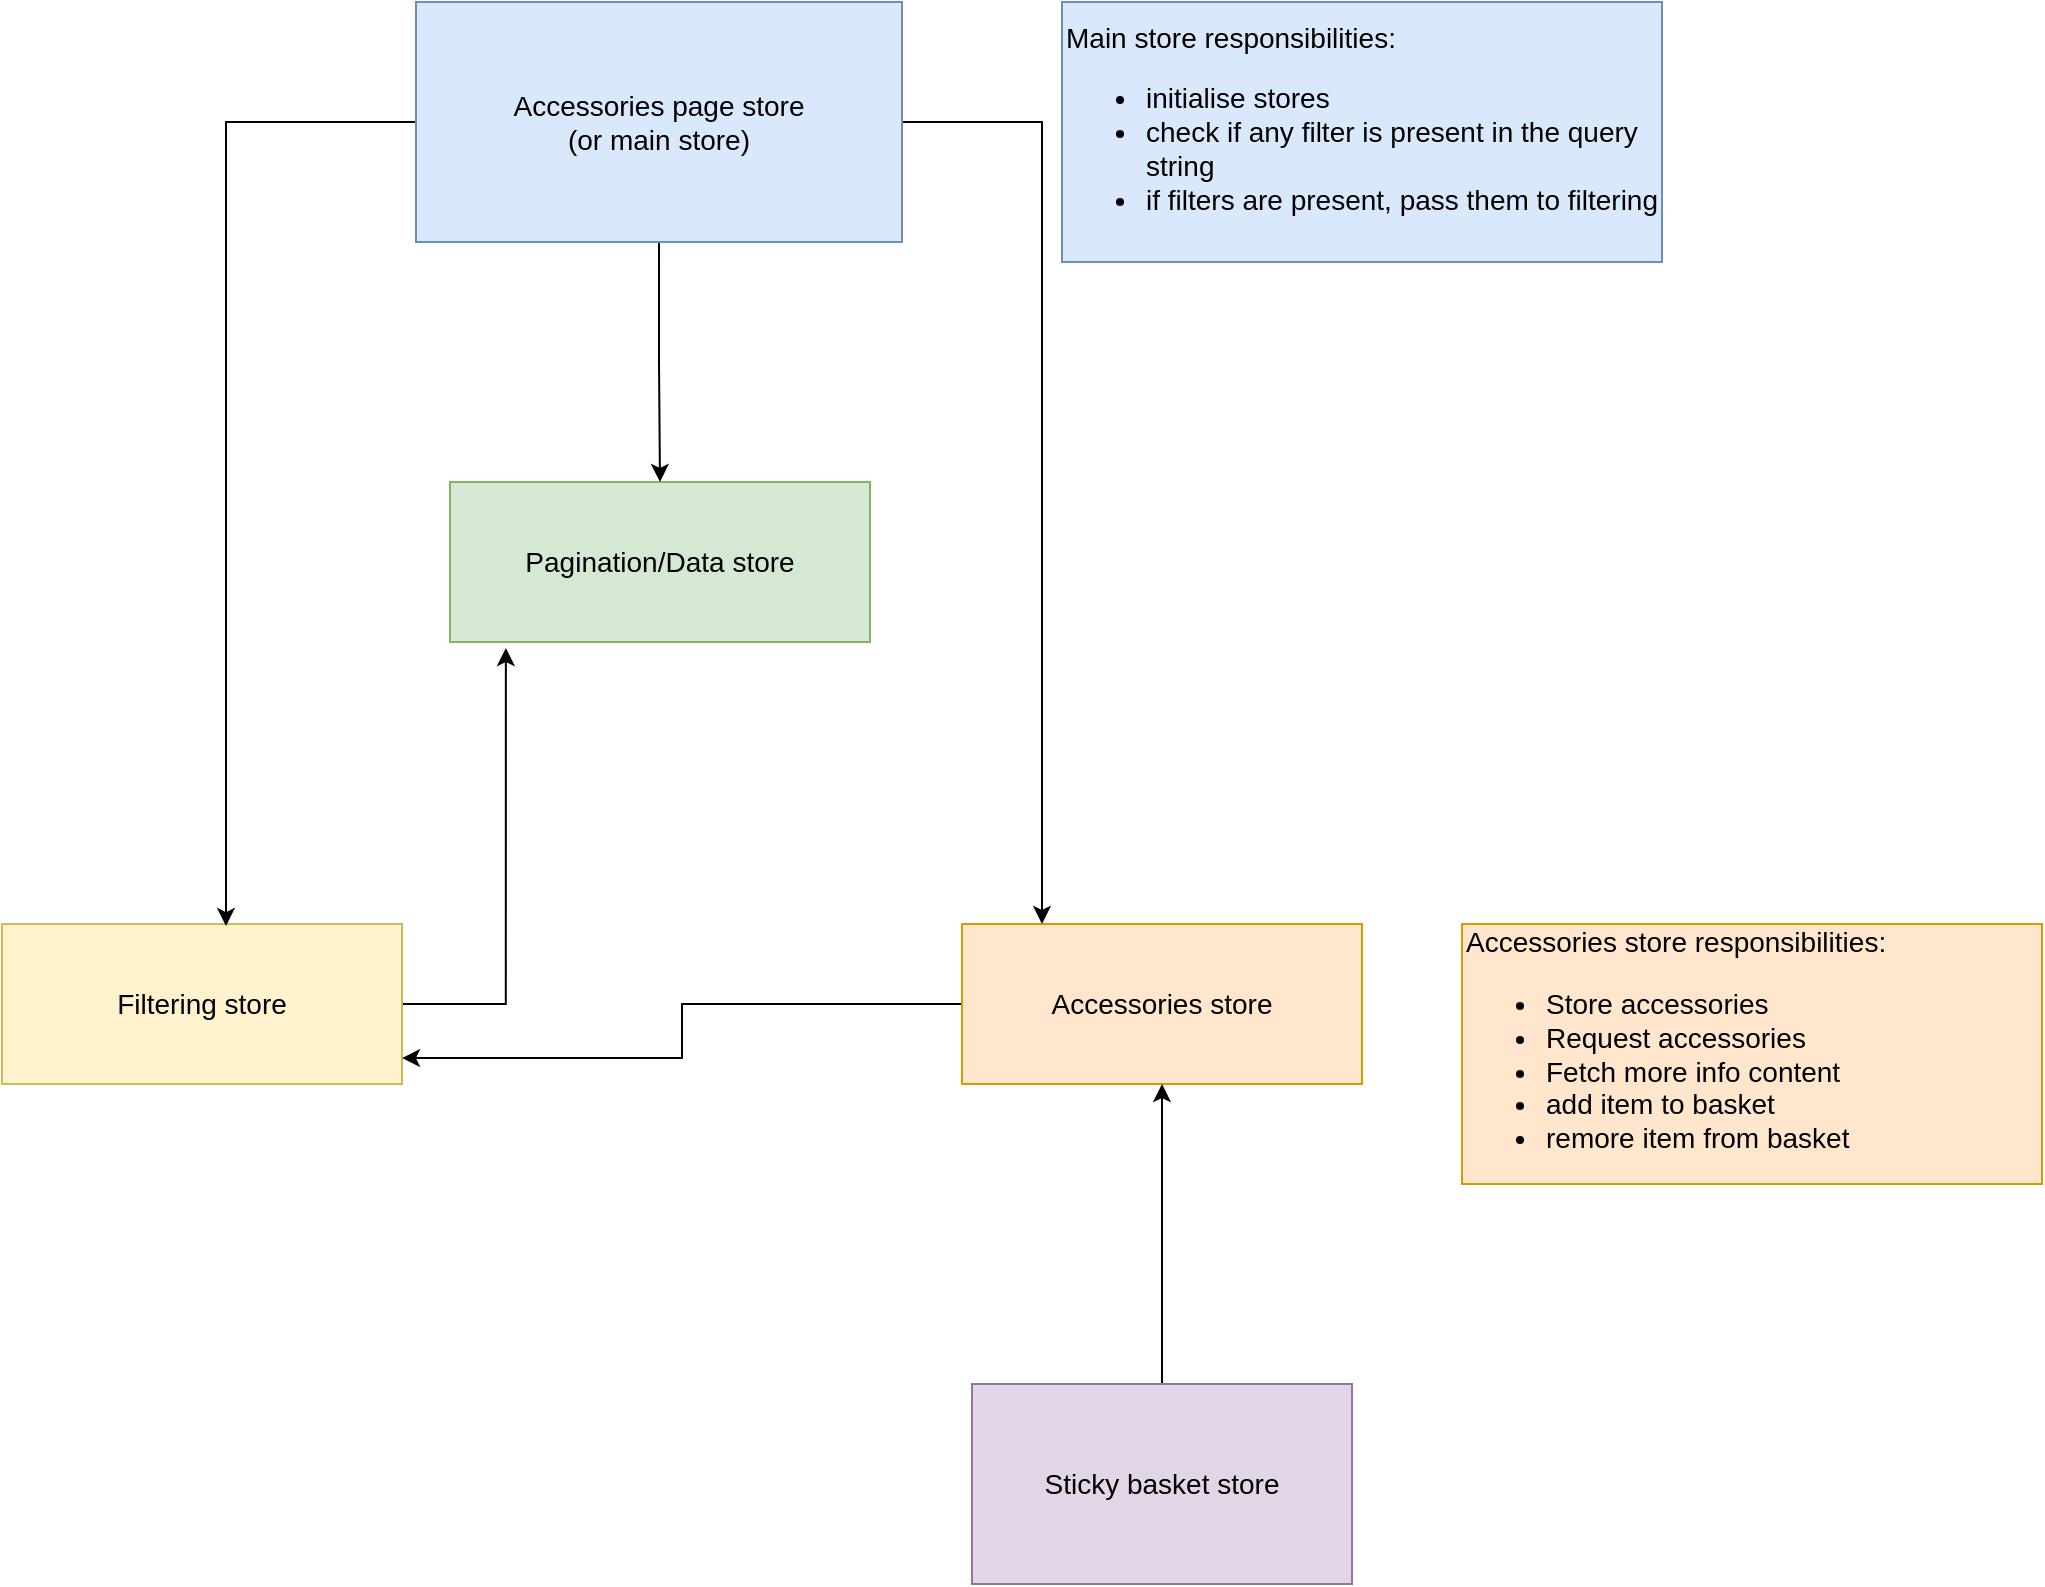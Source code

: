 <mxfile version="13.10.0" type="github">
  <diagram id="prtHgNgQTEPvFCAcTncT" name="Page-1">
    <mxGraphModel dx="2066" dy="1154" grid="1" gridSize="10" guides="1" tooltips="1" connect="1" arrows="1" fold="1" page="1" pageScale="1" pageWidth="827" pageHeight="1169" math="0" shadow="0">
      <root>
        <mxCell id="0" />
        <mxCell id="1" parent="0" />
        <mxCell id="7Ce21E6pJZC-Ax0Yo5jJ-1" value="Pagination/Data store" style="rounded=0;whiteSpace=wrap;html=1;fillColor=#d5e8d4;strokeColor=#82b366;fontSize=14;" vertex="1" parent="1">
          <mxGeometry x="304" y="290" width="210" height="80" as="geometry" />
        </mxCell>
        <mxCell id="7Ce21E6pJZC-Ax0Yo5jJ-4" style="edgeStyle=orthogonalEdgeStyle;rounded=0;orthogonalLoop=1;jettySize=auto;html=1;entryX=0.133;entryY=1.038;entryDx=0;entryDy=0;entryPerimeter=0;" edge="1" parent="1" source="7Ce21E6pJZC-Ax0Yo5jJ-2" target="7Ce21E6pJZC-Ax0Yo5jJ-1">
          <mxGeometry relative="1" as="geometry" />
        </mxCell>
        <mxCell id="7Ce21E6pJZC-Ax0Yo5jJ-2" value="Filtering store" style="rounded=0;whiteSpace=wrap;html=1;fillColor=#fff2cc;strokeColor=#d6b656;fontSize=14;" vertex="1" parent="1">
          <mxGeometry x="80" y="511" width="200" height="80" as="geometry" />
        </mxCell>
        <mxCell id="7Ce21E6pJZC-Ax0Yo5jJ-5" style="edgeStyle=orthogonalEdgeStyle;rounded=0;orthogonalLoop=1;jettySize=auto;html=1;entryX=1;entryY=0.838;entryDx=0;entryDy=0;entryPerimeter=0;" edge="1" parent="1" source="7Ce21E6pJZC-Ax0Yo5jJ-3" target="7Ce21E6pJZC-Ax0Yo5jJ-2">
          <mxGeometry relative="1" as="geometry" />
        </mxCell>
        <mxCell id="7Ce21E6pJZC-Ax0Yo5jJ-3" value="Accessories store" style="rounded=0;whiteSpace=wrap;html=1;fillColor=#ffe6cc;strokeColor=#d79b00;fontSize=14;" vertex="1" parent="1">
          <mxGeometry x="560" y="511" width="200" height="80" as="geometry" />
        </mxCell>
        <mxCell id="7Ce21E6pJZC-Ax0Yo5jJ-6" value="&lt;div&gt;&lt;span style=&quot;font-size: 14px&quot;&gt;Accessories store responsibilities:&lt;/span&gt;&lt;/div&gt;&lt;ul style=&quot;font-size: 14px&quot;&gt;&lt;li&gt;Store accessories&lt;/li&gt;&lt;li&gt;Request accessories&lt;/li&gt;&lt;li&gt;Fetch more info content&lt;/li&gt;&lt;li&gt;add item to basket&lt;/li&gt;&lt;li&gt;remore item from basket&lt;/li&gt;&lt;/ul&gt;" style="text;html=1;strokeColor=#d79b00;fillColor=#ffe6cc;align=left;verticalAlign=middle;whiteSpace=wrap;rounded=0;" vertex="1" parent="1">
          <mxGeometry x="810" y="511" width="290" height="130" as="geometry" />
        </mxCell>
        <mxCell id="7Ce21E6pJZC-Ax0Yo5jJ-14" style="edgeStyle=orthogonalEdgeStyle;rounded=0;orthogonalLoop=1;jettySize=auto;html=1;entryX=0.56;entryY=0.013;entryDx=0;entryDy=0;entryPerimeter=0;fontSize=14;" edge="1" parent="1" source="7Ce21E6pJZC-Ax0Yo5jJ-7" target="7Ce21E6pJZC-Ax0Yo5jJ-2">
          <mxGeometry relative="1" as="geometry" />
        </mxCell>
        <mxCell id="7Ce21E6pJZC-Ax0Yo5jJ-15" style="edgeStyle=orthogonalEdgeStyle;rounded=0;orthogonalLoop=1;jettySize=auto;html=1;exitX=0.5;exitY=1;exitDx=0;exitDy=0;entryX=0.5;entryY=0;entryDx=0;entryDy=0;fontSize=14;" edge="1" parent="1" source="7Ce21E6pJZC-Ax0Yo5jJ-7" target="7Ce21E6pJZC-Ax0Yo5jJ-1">
          <mxGeometry relative="1" as="geometry" />
        </mxCell>
        <mxCell id="7Ce21E6pJZC-Ax0Yo5jJ-16" style="edgeStyle=orthogonalEdgeStyle;rounded=0;orthogonalLoop=1;jettySize=auto;html=1;entryX=0.2;entryY=0;entryDx=0;entryDy=0;entryPerimeter=0;fontSize=14;" edge="1" parent="1" source="7Ce21E6pJZC-Ax0Yo5jJ-7" target="7Ce21E6pJZC-Ax0Yo5jJ-3">
          <mxGeometry relative="1" as="geometry" />
        </mxCell>
        <mxCell id="7Ce21E6pJZC-Ax0Yo5jJ-7" value="Accessories page store &lt;br style=&quot;font-size: 14px;&quot;&gt;(or main store)" style="rounded=0;whiteSpace=wrap;html=1;fillColor=#dae8fc;strokeColor=#6c8ebf;fontSize=14;" vertex="1" parent="1">
          <mxGeometry x="287" y="50" width="243" height="120" as="geometry" />
        </mxCell>
        <mxCell id="7Ce21E6pJZC-Ax0Yo5jJ-11" style="edgeStyle=orthogonalEdgeStyle;rounded=0;orthogonalLoop=1;jettySize=auto;html=1;entryX=0.5;entryY=1;entryDx=0;entryDy=0;" edge="1" parent="1" source="7Ce21E6pJZC-Ax0Yo5jJ-10" target="7Ce21E6pJZC-Ax0Yo5jJ-3">
          <mxGeometry relative="1" as="geometry" />
        </mxCell>
        <mxCell id="7Ce21E6pJZC-Ax0Yo5jJ-10" value="Sticky basket store" style="rounded=0;whiteSpace=wrap;html=1;fillColor=#e1d5e7;strokeColor=#9673a6;fontSize=14;" vertex="1" parent="1">
          <mxGeometry x="565" y="741" width="190" height="100" as="geometry" />
        </mxCell>
        <mxCell id="7Ce21E6pJZC-Ax0Yo5jJ-12" value="Main store responsibilities:&lt;br&gt;&lt;ul&gt;&lt;li&gt;initialise stores&lt;/li&gt;&lt;li&gt;check if any filter is present in the query string&lt;/li&gt;&lt;li&gt;if filters are present, pass them to filtering&lt;/li&gt;&lt;/ul&gt;" style="text;html=1;strokeColor=#6c8ebf;fillColor=#dae8fc;align=left;verticalAlign=middle;whiteSpace=wrap;rounded=0;fontSize=14;" vertex="1" parent="1">
          <mxGeometry x="610" y="50" width="300" height="130" as="geometry" />
        </mxCell>
      </root>
    </mxGraphModel>
  </diagram>
</mxfile>
